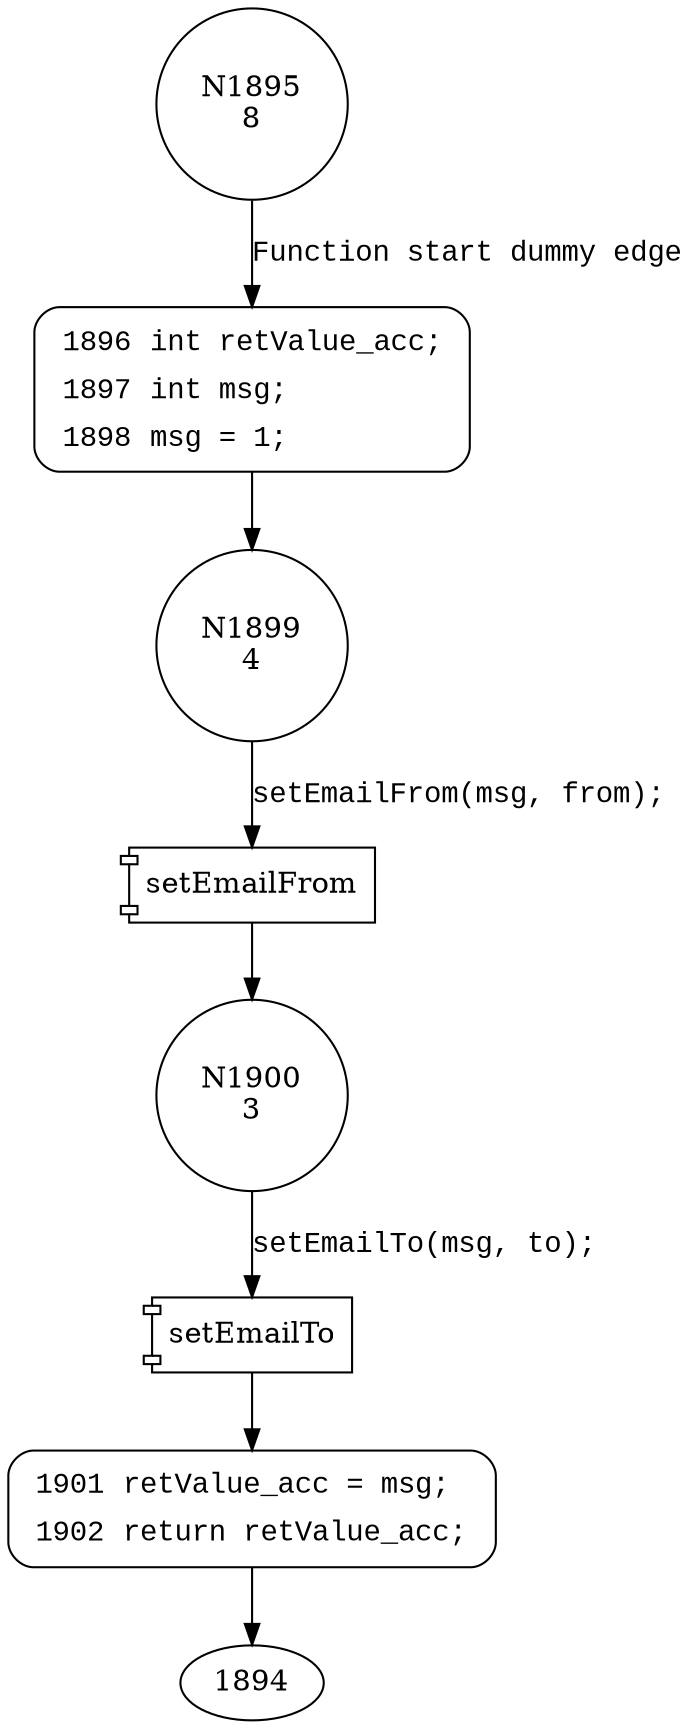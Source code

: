 digraph createEmail {
1895 [shape="circle" label="N1895\n8"]
1896 [shape="circle" label="N1896\n7"]
1899 [shape="circle" label="N1899\n4"]
1900 [shape="circle" label="N1900\n3"]
1901 [shape="circle" label="N1901\n2"]
1896 [style="filled,bold" penwidth="1" fillcolor="white" fontname="Courier New" shape="Mrecord" label=<<table border="0" cellborder="0" cellpadding="3" bgcolor="white"><tr><td align="right">1896</td><td align="left">int retValue_acc;</td></tr><tr><td align="right">1897</td><td align="left">int msg;</td></tr><tr><td align="right">1898</td><td align="left">msg = 1;</td></tr></table>>]
1896 -> 1899[label=""]
1901 [style="filled,bold" penwidth="1" fillcolor="white" fontname="Courier New" shape="Mrecord" label=<<table border="0" cellborder="0" cellpadding="3" bgcolor="white"><tr><td align="right">1901</td><td align="left">retValue_acc = msg;</td></tr><tr><td align="right">1902</td><td align="left">return retValue_acc;</td></tr></table>>]
1901 -> 1894[label=""]
1895 -> 1896 [label="Function start dummy edge" fontname="Courier New"]
100022 [shape="component" label="setEmailFrom"]
1899 -> 100022 [label="setEmailFrom(msg, from);" fontname="Courier New"]
100022 -> 1900 [label="" fontname="Courier New"]
100023 [shape="component" label="setEmailTo"]
1900 -> 100023 [label="setEmailTo(msg, to);" fontname="Courier New"]
100023 -> 1901 [label="" fontname="Courier New"]
}
